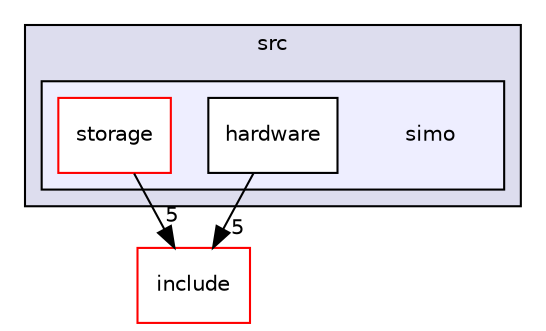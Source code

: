 digraph "core/src/simo" {
  compound=true
  node [ fontsize="10", fontname="Helvetica"];
  edge [ labelfontsize="10", labelfontname="Helvetica"];
  subgraph clusterdir_90fd98a0ba30abf7a6068a44995d2d6b {
    graph [ bgcolor="#ddddee", pencolor="black", label="src" fontname="Helvetica", fontsize="10", URL="dir_90fd98a0ba30abf7a6068a44995d2d6b.html"]
  subgraph clusterdir_c4acac0979fb7e09bcb67a660e699ac3 {
    graph [ bgcolor="#eeeeff", pencolor="black", label="" URL="dir_c4acac0979fb7e09bcb67a660e699ac3.html"];
    dir_c4acac0979fb7e09bcb67a660e699ac3 [shape=plaintext label="simo"];
    dir_6d88a1801a5915da0665f21e766a543a [shape=box label="hardware" color="black" fillcolor="white" style="filled" URL="dir_6d88a1801a5915da0665f21e766a543a.html"];
    dir_2c8bc93ff3a5e0101bc097bb9a4d49bf [shape=box label="storage" color="red" fillcolor="white" style="filled" URL="dir_2c8bc93ff3a5e0101bc097bb9a4d49bf.html"];
  }
  }
  dir_24d671cfcbc5d5238a6bd565a49d198f [shape=box label="include" fillcolor="white" style="filled" color="red" URL="dir_24d671cfcbc5d5238a6bd565a49d198f.html"];
  dir_2c8bc93ff3a5e0101bc097bb9a4d49bf->dir_24d671cfcbc5d5238a6bd565a49d198f [headlabel="5", labeldistance=1.5 headhref="dir_000009_000001.html"];
  dir_6d88a1801a5915da0665f21e766a543a->dir_24d671cfcbc5d5238a6bd565a49d198f [headlabel="5", labeldistance=1.5 headhref="dir_000008_000001.html"];
}
